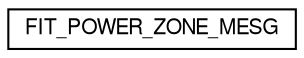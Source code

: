 digraph "Graphical Class Hierarchy"
{
  edge [fontname="FreeSans",fontsize="10",labelfontname="FreeSans",labelfontsize="10"];
  node [fontname="FreeSans",fontsize="10",shape=record];
  rankdir="LR";
  Node1 [label="FIT_POWER_ZONE_MESG",height=0.2,width=0.4,color="black", fillcolor="white", style="filled",URL="$struct_f_i_t___p_o_w_e_r___z_o_n_e___m_e_s_g.html"];
}

